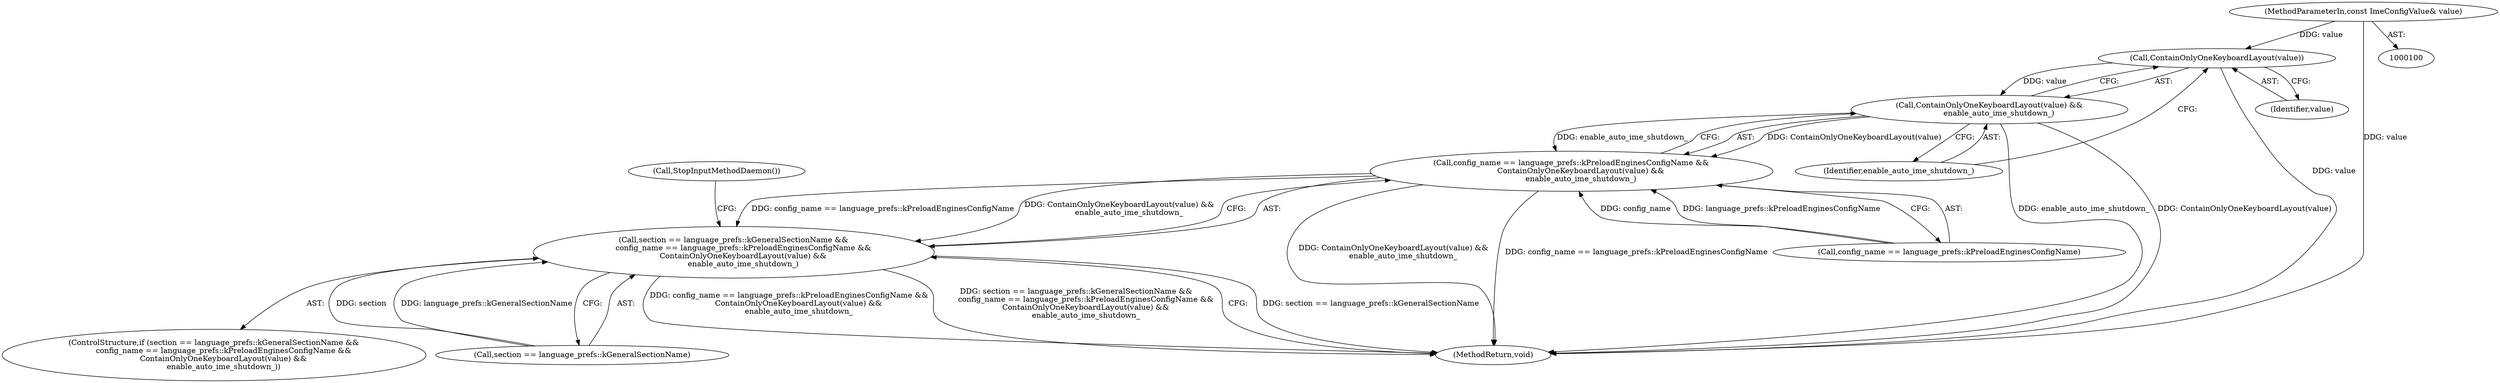 digraph "1_Chrome_dc7b094a338c6c521f918f478e993f0f74bbea0d_24@del" {
"1000103" [label="(MethodParameterIn,const ImeConfigValue& value)"];
"1000115" [label="(Call,ContainOnlyOneKeyboardLayout(value))"];
"1000114" [label="(Call,ContainOnlyOneKeyboardLayout(value) &&\n        enable_auto_ime_shutdown_)"];
"1000110" [label="(Call,config_name == language_prefs::kPreloadEnginesConfigName &&\n        ContainOnlyOneKeyboardLayout(value) &&\n        enable_auto_ime_shutdown_)"];
"1000106" [label="(Call,section == language_prefs::kGeneralSectionName &&\n        config_name == language_prefs::kPreloadEnginesConfigName &&\n        ContainOnlyOneKeyboardLayout(value) &&\n        enable_auto_ime_shutdown_)"];
"1000115" [label="(Call,ContainOnlyOneKeyboardLayout(value))"];
"1000120" [label="(MethodReturn,void)"];
"1000105" [label="(ControlStructure,if (section == language_prefs::kGeneralSectionName &&\n        config_name == language_prefs::kPreloadEnginesConfigName &&\n        ContainOnlyOneKeyboardLayout(value) &&\n        enable_auto_ime_shutdown_))"];
"1000111" [label="(Call,config_name == language_prefs::kPreloadEnginesConfigName)"];
"1000117" [label="(Identifier,enable_auto_ime_shutdown_)"];
"1000107" [label="(Call,section == language_prefs::kGeneralSectionName)"];
"1000114" [label="(Call,ContainOnlyOneKeyboardLayout(value) &&\n        enable_auto_ime_shutdown_)"];
"1000106" [label="(Call,section == language_prefs::kGeneralSectionName &&\n        config_name == language_prefs::kPreloadEnginesConfigName &&\n        ContainOnlyOneKeyboardLayout(value) &&\n        enable_auto_ime_shutdown_)"];
"1000103" [label="(MethodParameterIn,const ImeConfigValue& value)"];
"1000119" [label="(Call,StopInputMethodDaemon())"];
"1000110" [label="(Call,config_name == language_prefs::kPreloadEnginesConfigName &&\n        ContainOnlyOneKeyboardLayout(value) &&\n        enable_auto_ime_shutdown_)"];
"1000116" [label="(Identifier,value)"];
"1000103" -> "1000100"  [label="AST: "];
"1000103" -> "1000120"  [label="DDG: value"];
"1000103" -> "1000115"  [label="DDG: value"];
"1000115" -> "1000114"  [label="AST: "];
"1000115" -> "1000116"  [label="CFG: "];
"1000116" -> "1000115"  [label="AST: "];
"1000117" -> "1000115"  [label="CFG: "];
"1000114" -> "1000115"  [label="CFG: "];
"1000115" -> "1000120"  [label="DDG: value"];
"1000115" -> "1000114"  [label="DDG: value"];
"1000114" -> "1000110"  [label="AST: "];
"1000114" -> "1000117"  [label="CFG: "];
"1000117" -> "1000114"  [label="AST: "];
"1000110" -> "1000114"  [label="CFG: "];
"1000114" -> "1000120"  [label="DDG: enable_auto_ime_shutdown_"];
"1000114" -> "1000120"  [label="DDG: ContainOnlyOneKeyboardLayout(value)"];
"1000114" -> "1000110"  [label="DDG: ContainOnlyOneKeyboardLayout(value)"];
"1000114" -> "1000110"  [label="DDG: enable_auto_ime_shutdown_"];
"1000110" -> "1000106"  [label="AST: "];
"1000110" -> "1000111"  [label="CFG: "];
"1000111" -> "1000110"  [label="AST: "];
"1000106" -> "1000110"  [label="CFG: "];
"1000110" -> "1000120"  [label="DDG: ContainOnlyOneKeyboardLayout(value) &&\n        enable_auto_ime_shutdown_"];
"1000110" -> "1000120"  [label="DDG: config_name == language_prefs::kPreloadEnginesConfigName"];
"1000110" -> "1000106"  [label="DDG: config_name == language_prefs::kPreloadEnginesConfigName"];
"1000110" -> "1000106"  [label="DDG: ContainOnlyOneKeyboardLayout(value) &&\n        enable_auto_ime_shutdown_"];
"1000111" -> "1000110"  [label="DDG: config_name"];
"1000111" -> "1000110"  [label="DDG: language_prefs::kPreloadEnginesConfigName"];
"1000106" -> "1000105"  [label="AST: "];
"1000106" -> "1000107"  [label="CFG: "];
"1000107" -> "1000106"  [label="AST: "];
"1000119" -> "1000106"  [label="CFG: "];
"1000120" -> "1000106"  [label="CFG: "];
"1000106" -> "1000120"  [label="DDG: section == language_prefs::kGeneralSectionName"];
"1000106" -> "1000120"  [label="DDG: config_name == language_prefs::kPreloadEnginesConfigName &&\n        ContainOnlyOneKeyboardLayout(value) &&\n        enable_auto_ime_shutdown_"];
"1000106" -> "1000120"  [label="DDG: section == language_prefs::kGeneralSectionName &&\n        config_name == language_prefs::kPreloadEnginesConfigName &&\n        ContainOnlyOneKeyboardLayout(value) &&\n        enable_auto_ime_shutdown_"];
"1000107" -> "1000106"  [label="DDG: section"];
"1000107" -> "1000106"  [label="DDG: language_prefs::kGeneralSectionName"];
}
